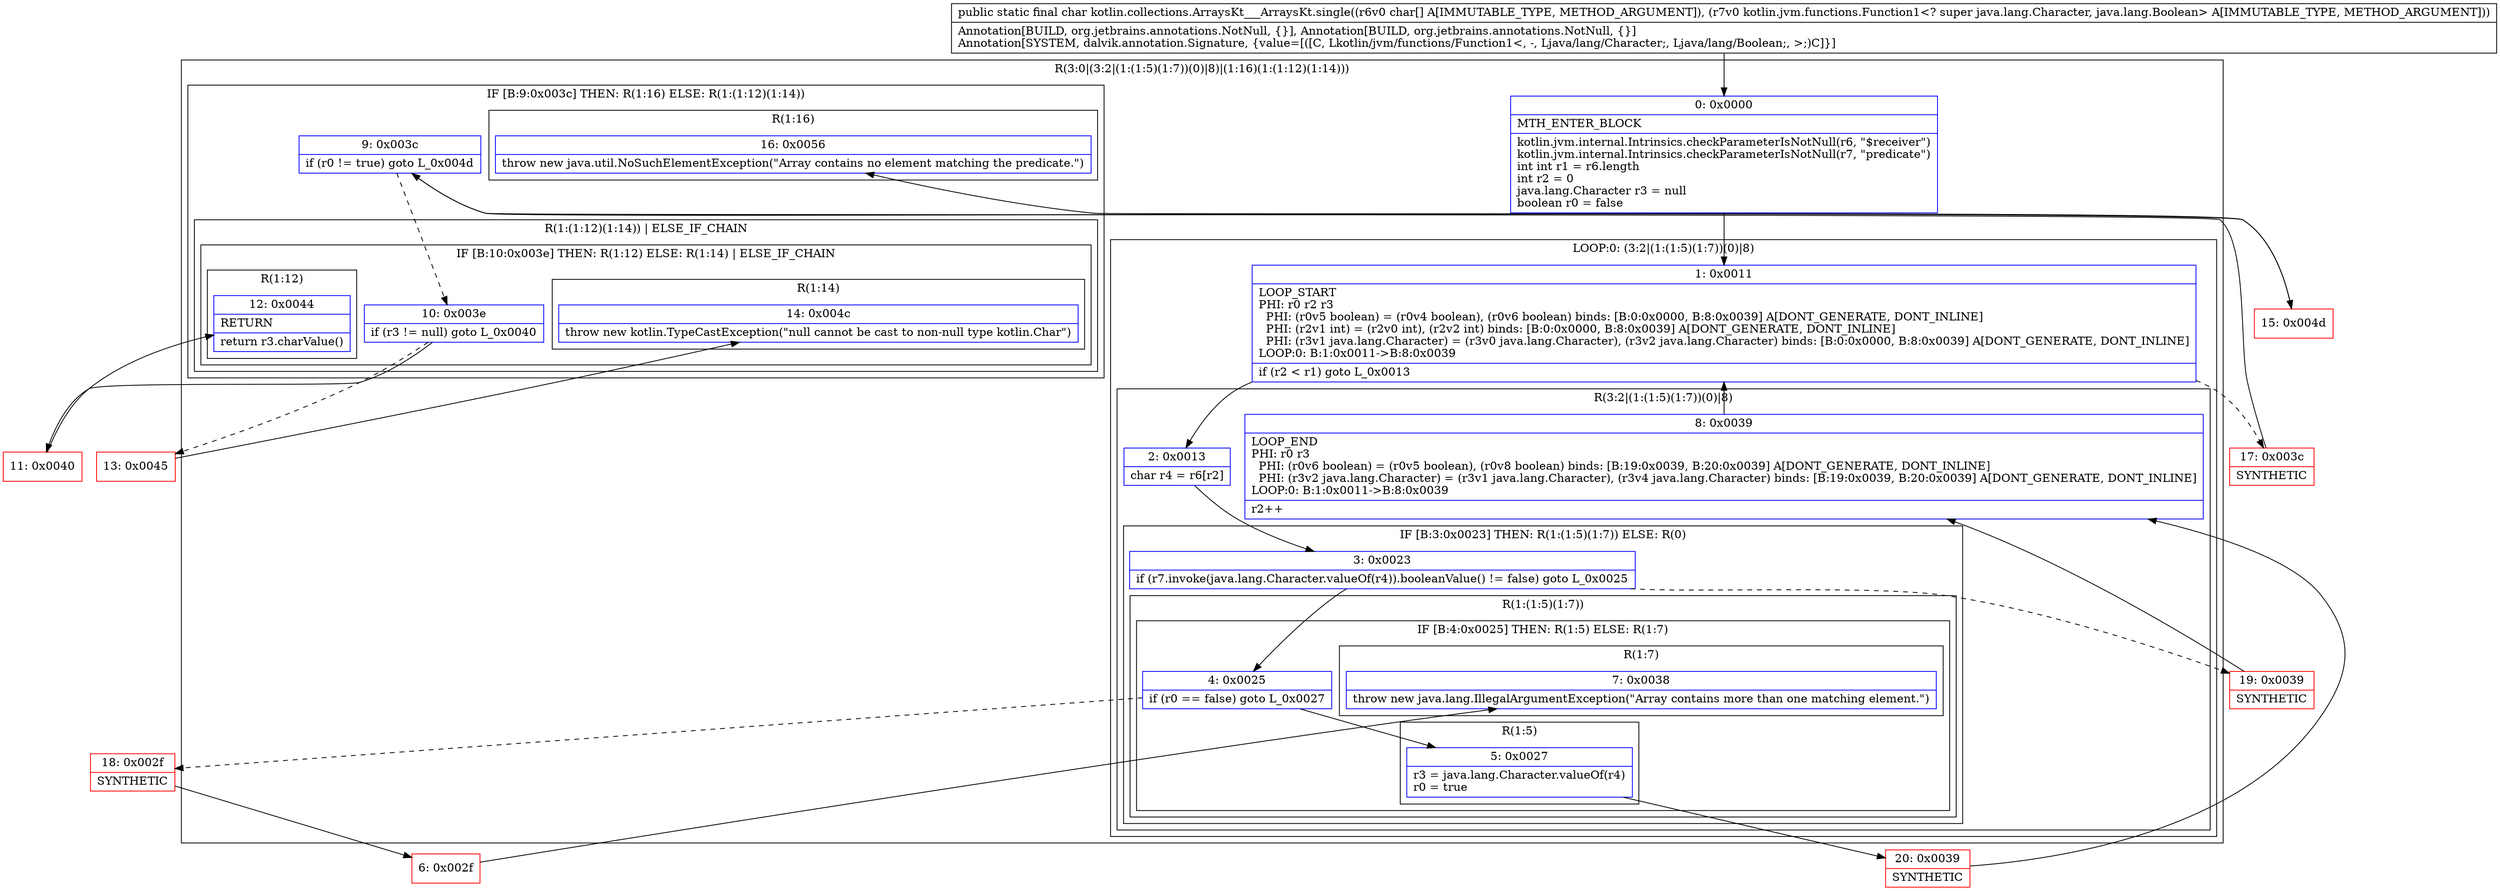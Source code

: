 digraph "CFG forkotlin.collections.ArraysKt___ArraysKt.single([CLkotlin\/jvm\/functions\/Function1;)C" {
subgraph cluster_Region_15466154 {
label = "R(3:0|(3:2|(1:(1:5)(1:7))(0)|8)|(1:16)(1:(1:12)(1:14)))";
node [shape=record,color=blue];
Node_0 [shape=record,label="{0\:\ 0x0000|MTH_ENTER_BLOCK\l|kotlin.jvm.internal.Intrinsics.checkParameterIsNotNull(r6, \"$receiver\")\lkotlin.jvm.internal.Intrinsics.checkParameterIsNotNull(r7, \"predicate\")\lint int r1 = r6.length\lint r2 = 0\ljava.lang.Character r3 = null\lboolean r0 = false\l}"];
subgraph cluster_LoopRegion_1416779232 {
label = "LOOP:0: (3:2|(1:(1:5)(1:7))(0)|8)";
node [shape=record,color=blue];
Node_1 [shape=record,label="{1\:\ 0x0011|LOOP_START\lPHI: r0 r2 r3 \l  PHI: (r0v5 boolean) = (r0v4 boolean), (r0v6 boolean) binds: [B:0:0x0000, B:8:0x0039] A[DONT_GENERATE, DONT_INLINE]\l  PHI: (r2v1 int) = (r2v0 int), (r2v2 int) binds: [B:0:0x0000, B:8:0x0039] A[DONT_GENERATE, DONT_INLINE]\l  PHI: (r3v1 java.lang.Character) = (r3v0 java.lang.Character), (r3v2 java.lang.Character) binds: [B:0:0x0000, B:8:0x0039] A[DONT_GENERATE, DONT_INLINE]\lLOOP:0: B:1:0x0011\-\>B:8:0x0039\l|if (r2 \< r1) goto L_0x0013\l}"];
subgraph cluster_Region_625108712 {
label = "R(3:2|(1:(1:5)(1:7))(0)|8)";
node [shape=record,color=blue];
Node_2 [shape=record,label="{2\:\ 0x0013|char r4 = r6[r2]\l}"];
subgraph cluster_IfRegion_1012295653 {
label = "IF [B:3:0x0023] THEN: R(1:(1:5)(1:7)) ELSE: R(0)";
node [shape=record,color=blue];
Node_3 [shape=record,label="{3\:\ 0x0023|if (r7.invoke(java.lang.Character.valueOf(r4)).booleanValue() != false) goto L_0x0025\l}"];
subgraph cluster_Region_1735385495 {
label = "R(1:(1:5)(1:7))";
node [shape=record,color=blue];
subgraph cluster_IfRegion_1723890369 {
label = "IF [B:4:0x0025] THEN: R(1:5) ELSE: R(1:7)";
node [shape=record,color=blue];
Node_4 [shape=record,label="{4\:\ 0x0025|if (r0 == false) goto L_0x0027\l}"];
subgraph cluster_Region_1879480230 {
label = "R(1:5)";
node [shape=record,color=blue];
Node_5 [shape=record,label="{5\:\ 0x0027|r3 = java.lang.Character.valueOf(r4)\lr0 = true\l}"];
}
subgraph cluster_Region_134181157 {
label = "R(1:7)";
node [shape=record,color=blue];
Node_7 [shape=record,label="{7\:\ 0x0038|throw new java.lang.IllegalArgumentException(\"Array contains more than one matching element.\")\l}"];
}
}
}
subgraph cluster_Region_1105521007 {
label = "R(0)";
node [shape=record,color=blue];
}
}
Node_8 [shape=record,label="{8\:\ 0x0039|LOOP_END\lPHI: r0 r3 \l  PHI: (r0v6 boolean) = (r0v5 boolean), (r0v8 boolean) binds: [B:19:0x0039, B:20:0x0039] A[DONT_GENERATE, DONT_INLINE]\l  PHI: (r3v2 java.lang.Character) = (r3v1 java.lang.Character), (r3v4 java.lang.Character) binds: [B:19:0x0039, B:20:0x0039] A[DONT_GENERATE, DONT_INLINE]\lLOOP:0: B:1:0x0011\-\>B:8:0x0039\l|r2++\l}"];
}
}
subgraph cluster_IfRegion_574581272 {
label = "IF [B:9:0x003c] THEN: R(1:16) ELSE: R(1:(1:12)(1:14))";
node [shape=record,color=blue];
Node_9 [shape=record,label="{9\:\ 0x003c|if (r0 != true) goto L_0x004d\l}"];
subgraph cluster_Region_1317193721 {
label = "R(1:16)";
node [shape=record,color=blue];
Node_16 [shape=record,label="{16\:\ 0x0056|throw new java.util.NoSuchElementException(\"Array contains no element matching the predicate.\")\l}"];
}
subgraph cluster_Region_1459221735 {
label = "R(1:(1:12)(1:14)) | ELSE_IF_CHAIN\l";
node [shape=record,color=blue];
subgraph cluster_IfRegion_256017139 {
label = "IF [B:10:0x003e] THEN: R(1:12) ELSE: R(1:14) | ELSE_IF_CHAIN\l";
node [shape=record,color=blue];
Node_10 [shape=record,label="{10\:\ 0x003e|if (r3 != null) goto L_0x0040\l}"];
subgraph cluster_Region_1350771487 {
label = "R(1:12)";
node [shape=record,color=blue];
Node_12 [shape=record,label="{12\:\ 0x0044|RETURN\l|return r3.charValue()\l}"];
}
subgraph cluster_Region_720621892 {
label = "R(1:14)";
node [shape=record,color=blue];
Node_14 [shape=record,label="{14\:\ 0x004c|throw new kotlin.TypeCastException(\"null cannot be cast to non\-null type kotlin.Char\")\l}"];
}
}
}
}
}
Node_6 [shape=record,color=red,label="{6\:\ 0x002f}"];
Node_11 [shape=record,color=red,label="{11\:\ 0x0040}"];
Node_13 [shape=record,color=red,label="{13\:\ 0x0045}"];
Node_15 [shape=record,color=red,label="{15\:\ 0x004d}"];
Node_17 [shape=record,color=red,label="{17\:\ 0x003c|SYNTHETIC\l}"];
Node_18 [shape=record,color=red,label="{18\:\ 0x002f|SYNTHETIC\l}"];
Node_19 [shape=record,color=red,label="{19\:\ 0x0039|SYNTHETIC\l}"];
Node_20 [shape=record,color=red,label="{20\:\ 0x0039|SYNTHETIC\l}"];
MethodNode[shape=record,label="{public static final char kotlin.collections.ArraysKt___ArraysKt.single((r6v0 char[] A[IMMUTABLE_TYPE, METHOD_ARGUMENT]), (r7v0 kotlin.jvm.functions.Function1\<? super java.lang.Character, java.lang.Boolean\> A[IMMUTABLE_TYPE, METHOD_ARGUMENT]))  | Annotation[BUILD, org.jetbrains.annotations.NotNull, \{\}], Annotation[BUILD, org.jetbrains.annotations.NotNull, \{\}]\lAnnotation[SYSTEM, dalvik.annotation.Signature, \{value=[([C, Lkotlin\/jvm\/functions\/Function1\<, \-, Ljava\/lang\/Character;, Ljava\/lang\/Boolean;, \>;)C]\}]\l}"];
MethodNode -> Node_0;
Node_0 -> Node_1;
Node_1 -> Node_2;
Node_1 -> Node_17[style=dashed];
Node_2 -> Node_3;
Node_3 -> Node_4;
Node_3 -> Node_19[style=dashed];
Node_4 -> Node_5;
Node_4 -> Node_18[style=dashed];
Node_5 -> Node_20;
Node_8 -> Node_1;
Node_9 -> Node_10[style=dashed];
Node_9 -> Node_15;
Node_10 -> Node_11;
Node_10 -> Node_13[style=dashed];
Node_6 -> Node_7;
Node_11 -> Node_12;
Node_13 -> Node_14;
Node_15 -> Node_16;
Node_17 -> Node_9;
Node_18 -> Node_6;
Node_19 -> Node_8;
Node_20 -> Node_8;
}

